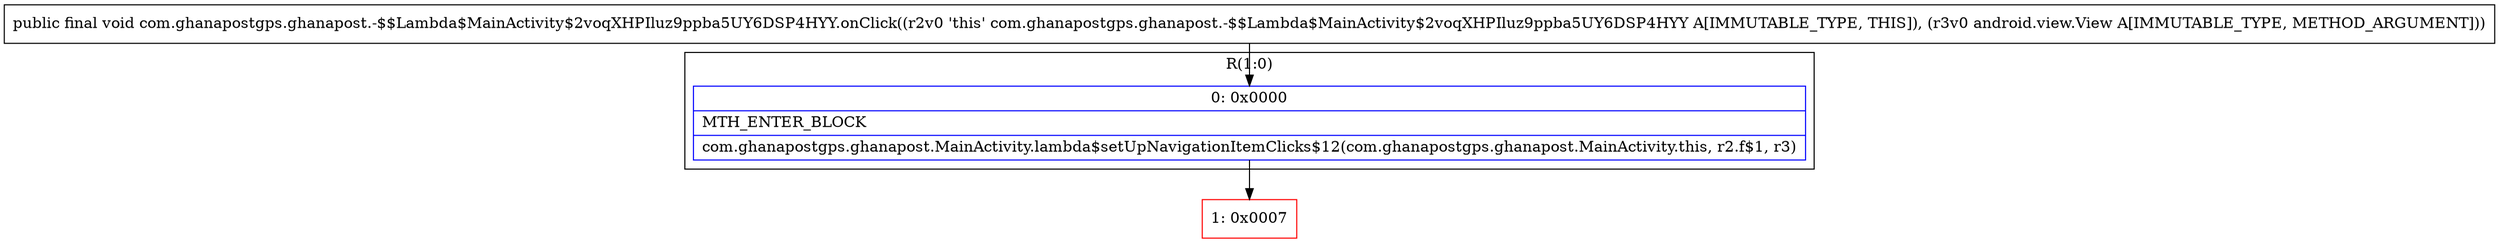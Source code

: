 digraph "CFG forcom.ghanapostgps.ghanapost.\-$$Lambda$MainActivity$2voqXHPIluz9ppba5UY6DSP4HYY.onClick(Landroid\/view\/View;)V" {
subgraph cluster_Region_631709689 {
label = "R(1:0)";
node [shape=record,color=blue];
Node_0 [shape=record,label="{0\:\ 0x0000|MTH_ENTER_BLOCK\l|com.ghanapostgps.ghanapost.MainActivity.lambda$setUpNavigationItemClicks$12(com.ghanapostgps.ghanapost.MainActivity.this, r2.f$1, r3)\l}"];
}
Node_1 [shape=record,color=red,label="{1\:\ 0x0007}"];
MethodNode[shape=record,label="{public final void com.ghanapostgps.ghanapost.\-$$Lambda$MainActivity$2voqXHPIluz9ppba5UY6DSP4HYY.onClick((r2v0 'this' com.ghanapostgps.ghanapost.\-$$Lambda$MainActivity$2voqXHPIluz9ppba5UY6DSP4HYY A[IMMUTABLE_TYPE, THIS]), (r3v0 android.view.View A[IMMUTABLE_TYPE, METHOD_ARGUMENT])) }"];
MethodNode -> Node_0;
Node_0 -> Node_1;
}

